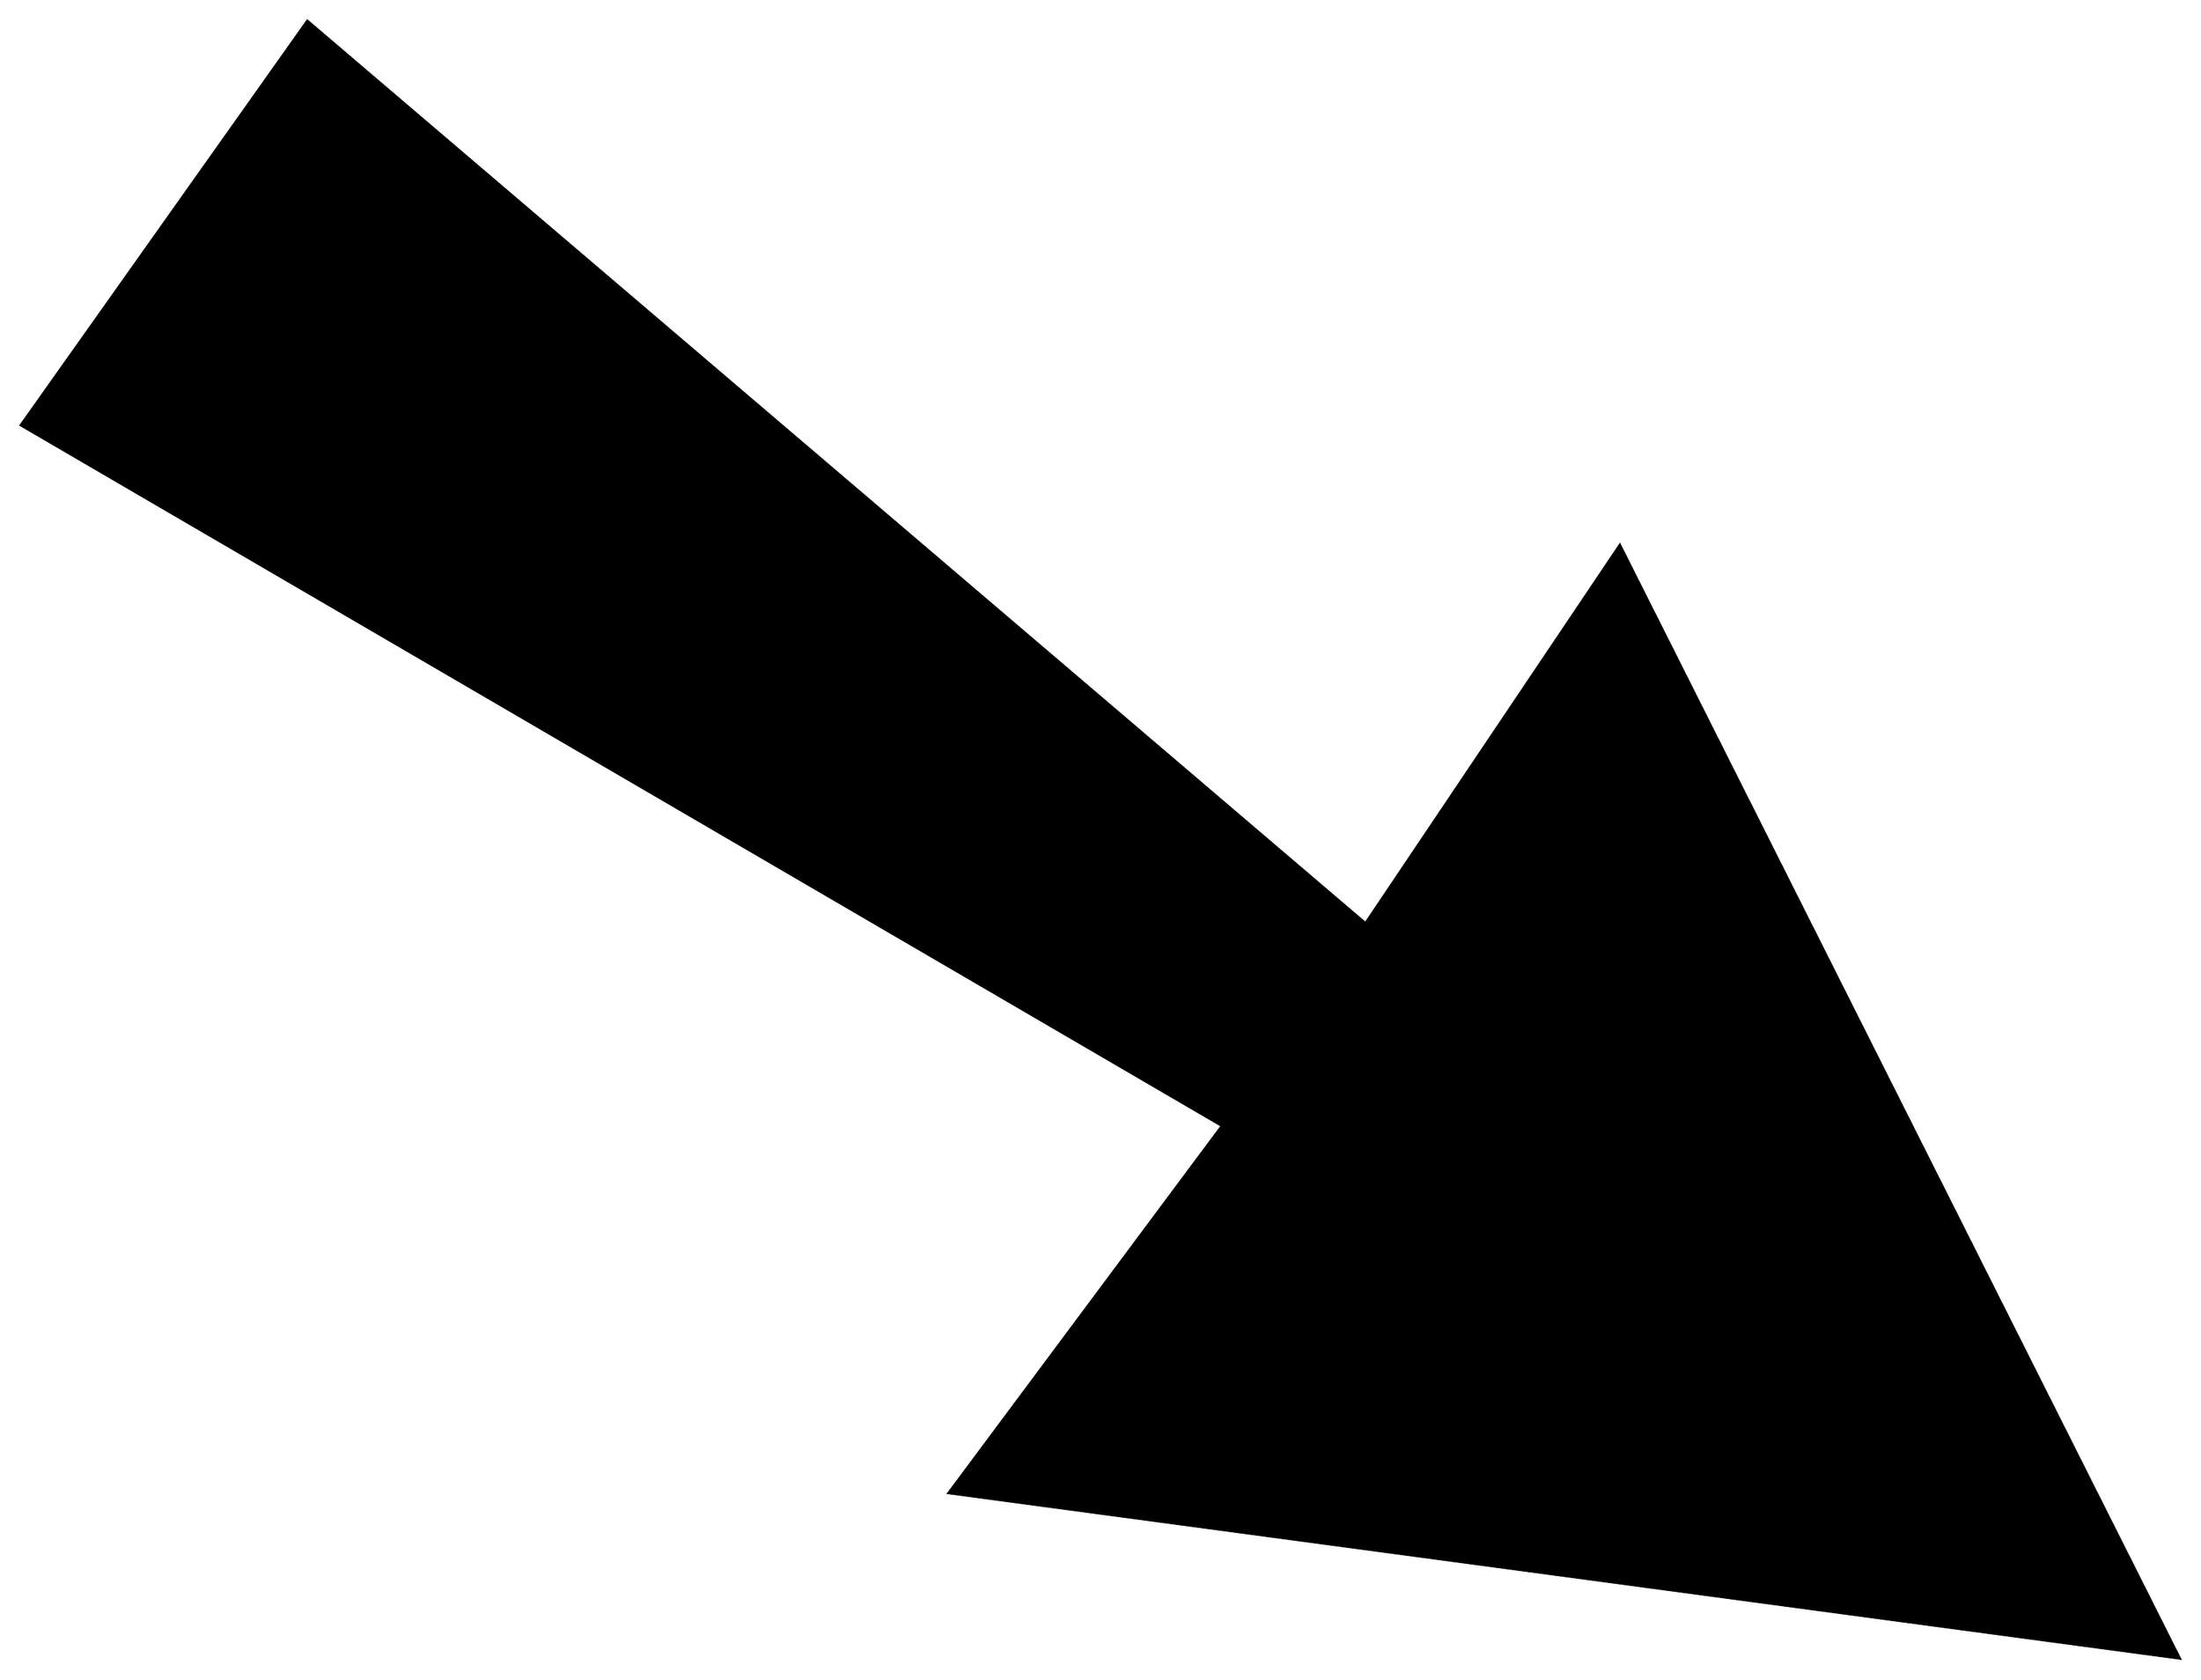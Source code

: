 


\begin{tikzpicture}[y=0.80pt, x=0.80pt, yscale=-1.0, xscale=1.0, inner sep=0pt, outer sep=0pt]
\begin{scope}[shift={(100.0,1832.0)},nonzero rule]
  \path[draw=.,fill=.,line width=1.600pt] (1458.0,-193.0) --
    (684.0,-297.0) -- (856.0,-528.0) -- (100.0,-969.0) --
    (280.0,-1223.0) -- (946.0,-655.0) -- (1106.0,-893.0) --
    (1458.0,-193.0) -- cycle;
\end{scope}

\end{tikzpicture}

